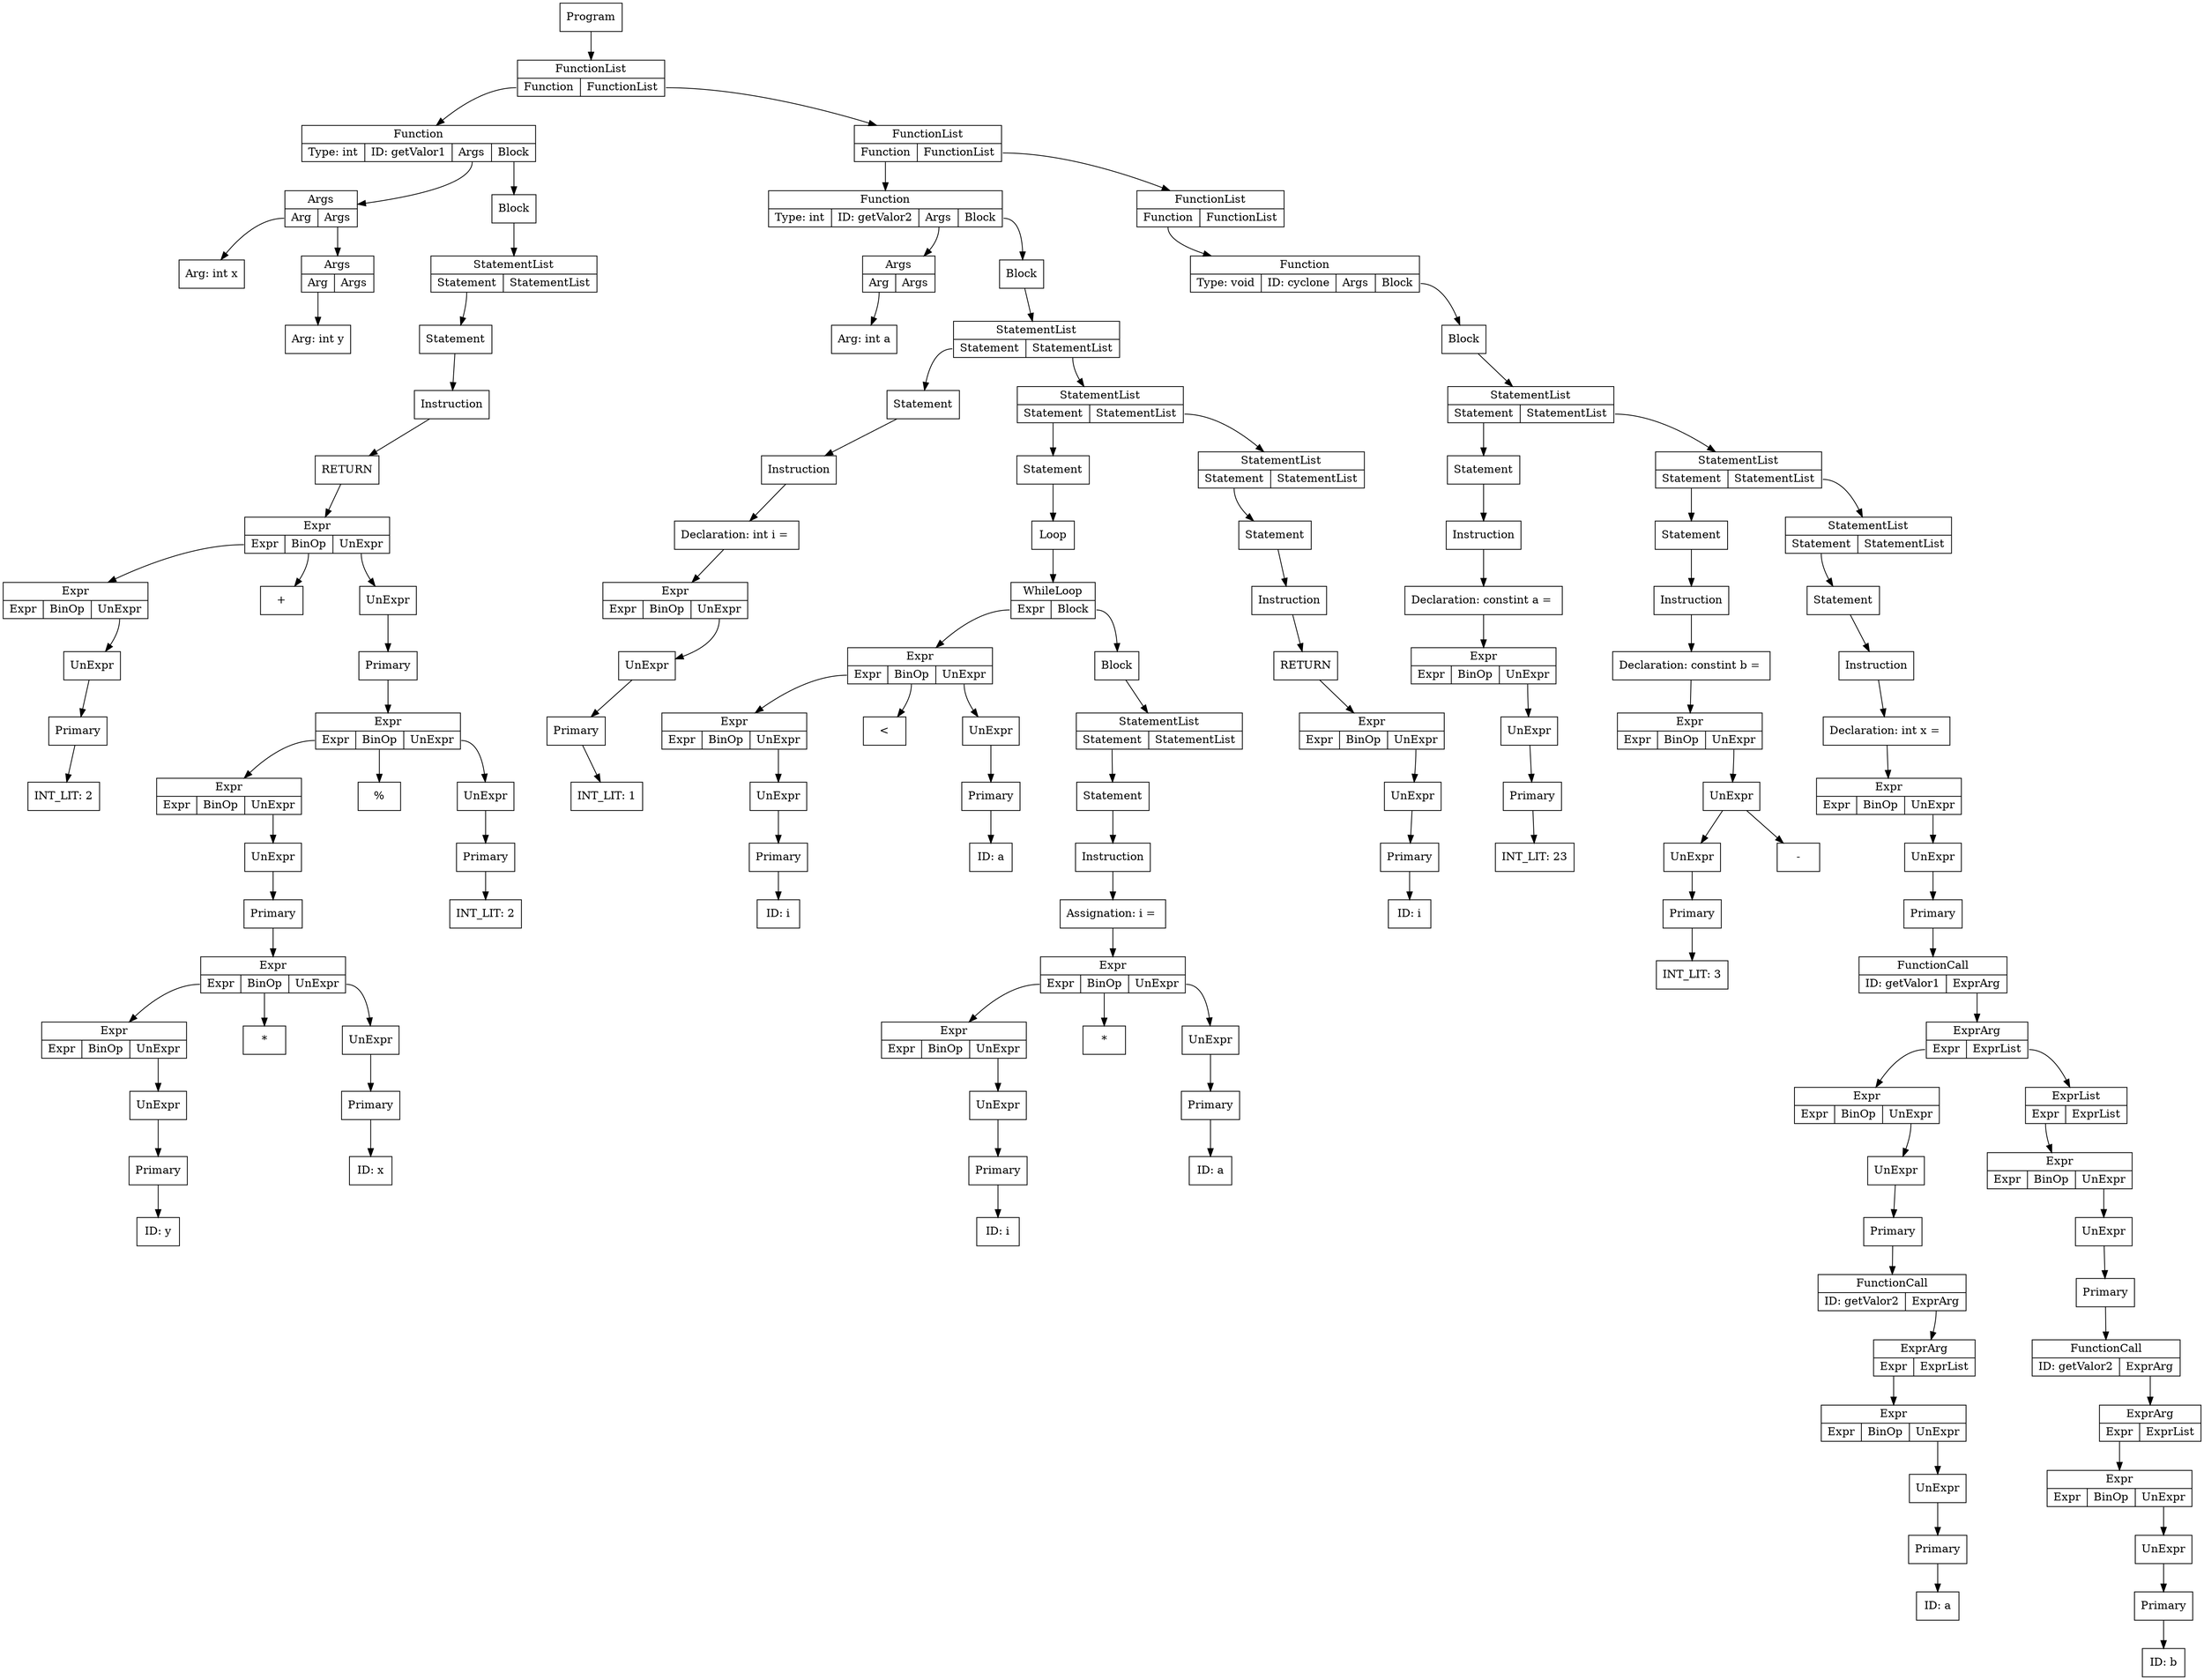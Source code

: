 digraph ccTree {
graph[nodesep="1"]
	node [shape=box]
	node [shape=box]
	n369 [label = "Arg: int x"]
	n370 [label = "Arg: int y"]
	n371 [label = "{Args | {<a>Arg | <as> Args}}", shape="record"]
	n371:a-> n370
	n372 [label = "{Args | {<a>Arg | <as> Args}}", shape="record"]
	n372:a-> n369
	n372:as-> n371
	n373 [label = "Primary"]
	n374 [label = "INT_LIT: 2"]
	n373-> n374
	n375 [label = "UnExpr"]
	n375-> n373
	n376 [label = "{Expr | {<e>Expr | <bo>BinOp | <ue>UnExpr}}", shape="record"]
	n376:ue-> n375
	n377 [label = "Primary"]
	n378 [label = "ID: y"]
	n377-> n378
	n379 [label = "UnExpr"]
	n379-> n377
	n380 [label = "{Expr | {<e>Expr | <bo>BinOp | <ue>UnExpr}}", shape="record"]
	n380:ue-> n379
	n381 [label = "Primary"]
	n382 [label = "ID: x"]
	n381-> n382
	n383 [label = "UnExpr"]
	n383-> n381
	n384 [label = "{Expr | {<e>Expr | <bo>BinOp | <ue>UnExpr}}", shape="record"]
	n384:e-> n380
	n385 [label = "*"]
	n384:bo-> n385
	n384:ue-> n383
	n386 [label = "Primary"]
	n386-> n384
	n387 [label = "UnExpr"]
	n387-> n386
	n388 [label = "{Expr | {<e>Expr | <bo>BinOp | <ue>UnExpr}}", shape="record"]
	n388:ue-> n387
	n389 [label = "Primary"]
	n390 [label = "INT_LIT: 2"]
	n389-> n390
	n391 [label = "UnExpr"]
	n391-> n389
	n392 [label = "{Expr | {<e>Expr | <bo>BinOp | <ue>UnExpr}}", shape="record"]
	n392:e-> n388
	n393 [label = "%"]
	n392:bo-> n393
	n392:ue-> n391
	n394 [label = "Primary"]
	n394-> n392
	n395 [label = "UnExpr"]
	n395-> n394
	n396 [label = "{Expr | {<e>Expr | <bo>BinOp | <ue>UnExpr}}", shape="record"]
	n396:e-> n376
	n397 [label = "+"]
	n396:bo-> n397
	n396:ue-> n395
	n398 [label = "Instruction"]
	n399 [label = "RETURN"]
	n398-> n399
	n399-> n396
	n400 [label = "Statement"]
	n400-> n398
	n401 [label = "{StatementList | {<s>Statement | <sl>StatementList}}", shape="record"]
	n401:s-> n400
	n402 [label = "Block"]
	n402-> n401
	n403 [label = "{Function | {Type: int | ID: getValor1 | <a>Args | <b>Block}}", shape="record"]
	n403:a-> n372
	n403:b-> n402
	n404 [label = "Arg: int a"]
	n405 [label = "{Args | {<a>Arg | <as> Args}}", shape="record"]
	n405:a-> n404
	n406 [label = "Primary"]
	n407 [label = "INT_LIT: 1"]
	n406-> n407
	n408 [label = "UnExpr"]
	n408-> n406
	n409 [label = "{Expr | {<e>Expr | <bo>BinOp | <ue>UnExpr}}", shape="record"]
	n409:ue-> n408
	n410 [label = "Declaration: int i = "]
	n410-> n409
	n411 [label = "Instruction"]
	n411-> n410
	n412 [label = "Statement"]
	n412-> n411
	n413 [label = "Primary"]
	n414 [label = "ID: i"]
	n413-> n414
	n415 [label = "UnExpr"]
	n415-> n413
	n416 [label = "{Expr | {<e>Expr | <bo>BinOp | <ue>UnExpr}}", shape="record"]
	n416:ue-> n415
	n417 [label = "Primary"]
	n418 [label = "ID: a"]
	n417-> n418
	n419 [label = "UnExpr"]
	n419-> n417
	n420 [label = "{Expr | {<e>Expr | <bo>BinOp | <ue>UnExpr}}", shape="record"]
	n420:e-> n416
	n421 [label = "<"]
	n420:bo-> n421
	n420:ue-> n419
	n422 [label = "Primary"]
	n423 [label = "ID: i"]
	n422-> n423
	n424 [label = "UnExpr"]
	n424-> n422
	n425 [label = "{Expr | {<e>Expr | <bo>BinOp | <ue>UnExpr}}", shape="record"]
	n425:ue-> n424
	n426 [label = "Primary"]
	n427 [label = "ID: a"]
	n426-> n427
	n428 [label = "UnExpr"]
	n428-> n426
	n429 [label = "{Expr | {<e>Expr | <bo>BinOp | <ue>UnExpr}}", shape="record"]
	n429:e-> n425
	n430 [label = "*"]
	n429:bo-> n430
	n429:ue-> n428
	n431 [label = "Assignation: i = "]
	n431-> n429
	n432 [label = "Instruction"]
	n432-> n431
	n433 [label = "Statement"]
	n433-> n432
	n434 [label = "{StatementList | {<s>Statement | <sl>StatementList}}", shape="record"]
	n434:s-> n433
	n435 [label = "Block"]
	n435-> n434
	n436 [label = "{WhileLoop | {<e>Expr | <b>Block}}", shape="record"]
	n436:e-> n420
	n436:b-> n435
	n437 [label = "Loop"]
	n437-> n436
	n438 [label = "Statement"]
	n438-> n437
	n439 [label = "Primary"]
	n440 [label = "ID: i"]
	n439-> n440
	n441 [label = "UnExpr"]
	n441-> n439
	n442 [label = "{Expr | {<e>Expr | <bo>BinOp | <ue>UnExpr}}", shape="record"]
	n442:ue-> n441
	n443 [label = "Instruction"]
	n444 [label = "RETURN"]
	n443-> n444
	n444-> n442
	n445 [label = "Statement"]
	n445-> n443
	n446 [label = "{StatementList | {<s>Statement | <sl>StatementList}}", shape="record"]
	n446:s-> n445
	n447 [label = "{StatementList | {<s>Statement | <sl>StatementList}}", shape="record"]
	n447:s-> n438
	n447:sl-> n446
	n448 [label = "{StatementList | {<s>Statement | <sl>StatementList}}", shape="record"]
	n448:s-> n412
	n448:sl-> n447
	n449 [label = "Block"]
	n449-> n448
	n450 [label = "{Function | {Type: int | ID: getValor2 | <a>Args | <b>Block}}", shape="record"]
	n450:a-> n405
	n450:b-> n449
	n451 [label = "Primary"]
	n452 [label = "INT_LIT: 23"]
	n451-> n452
	n453 [label = "UnExpr"]
	n453-> n451
	n454 [label = "{Expr | {<e>Expr | <bo>BinOp | <ue>UnExpr}}", shape="record"]
	n454:ue-> n453
	n455 [label = "Declaration: constint a = "]
	n455-> n454
	n456 [label = "Instruction"]
	n456-> n455
	n457 [label = "Statement"]
	n457-> n456
	n458 [label = "Primary"]
	n459 [label = "INT_LIT: 3"]
	n458-> n459
	n460 [label = "UnExpr"]
	n460-> n458
	n461 [label = "UnExpr"]
	n462 [label = "-"]
	n461-> n462
	n461-> n460
	n463 [label = "{Expr | {<e>Expr | <bo>BinOp | <ue>UnExpr}}", shape="record"]
	n463:ue-> n461
	n464 [label = "Declaration: constint b = "]
	n464-> n463
	n465 [label = "Instruction"]
	n465-> n464
	n466 [label = "Statement"]
	n466-> n465
	n467 [label = "Primary"]
	n468 [label = "ID: a"]
	n467-> n468
	n469 [label = "UnExpr"]
	n469-> n467
	n470 [label = "{Expr | {<e>Expr | <bo>BinOp | <ue>UnExpr}}", shape="record"]
	n470:ue-> n469
	n471 [label = "{ExprArg | {<e>Expr | <el>ExprList}}", shape="record"]
	n471:e-> n470
	n472 [label = "{FunctionCall | { ID: getValor2 | <e>ExprArg}}", shape="record"]
	n472:e-> n471
	n473 [label = "Primary"]
	n473-> n472
	n474 [label = "UnExpr"]
	n474-> n473
	n475 [label = "{Expr | {<e>Expr | <bo>BinOp | <ue>UnExpr}}", shape="record"]
	n475:ue-> n474
	n476 [label = "Primary"]
	n477 [label = "ID: b"]
	n476-> n477
	n478 [label = "UnExpr"]
	n478-> n476
	n479 [label = "{Expr | {<e>Expr | <bo>BinOp | <ue>UnExpr}}", shape="record"]
	n479:ue-> n478
	n480 [label = "{ExprArg | {<e>Expr | <el>ExprList}}", shape="record"]
	n480:e-> n479
	n481 [label = "{FunctionCall | { ID: getValor2 | <e>ExprArg}}", shape="record"]
	n481:e-> n480
	n482 [label = "Primary"]
	n482-> n481
	n483 [label = "UnExpr"]
	n483-> n482
	n484 [label = "{Expr | {<e>Expr | <bo>BinOp | <ue>UnExpr}}", shape="record"]
	n484:ue-> n483
	n485 [label = "{ExprList |{<e>Expr | <el>ExprList}}", shape="record"]
	n485:e-> n484
	n486 [label = "{ExprArg | {<e>Expr | <el>ExprList}}", shape="record"]
	n486:e-> n475
	n486:el-> n485
	n487 [label = "{FunctionCall | { ID: getValor1 | <e>ExprArg}}", shape="record"]
	n487:e-> n486
	n488 [label = "Primary"]
	n488-> n487
	n489 [label = "UnExpr"]
	n489-> n488
	n490 [label = "{Expr | {<e>Expr | <bo>BinOp | <ue>UnExpr}}", shape="record"]
	n490:ue-> n489
	n491 [label = "Declaration: int x = "]
	n491-> n490
	n492 [label = "Instruction"]
	n492-> n491
	n493 [label = "Statement"]
	n493-> n492
	n494 [label = "{StatementList | {<s>Statement | <sl>StatementList}}", shape="record"]
	n494:s-> n493
	n495 [label = "{StatementList | {<s>Statement | <sl>StatementList}}", shape="record"]
	n495:s-> n466
	n495:sl-> n494
	n496 [label = "{StatementList | {<s>Statement | <sl>StatementList}}", shape="record"]
	n496:s-> n457
	n496:sl-> n495
	n497 [label = "Block"]
	n497-> n496
	n498 [label = "{Function | {Type: void | ID: cyclone | <a>Args | <b>Block}}", shape="record"]
	n498:b-> n497
	n499 [label = "{FunctionList | {<f> Function | <fl> FunctionList}}", shape="record"]
	n499:f-> n498
	n500 [label = "{FunctionList | {<f> Function | <fl> FunctionList}}", shape="record"]
	n500:f-> n450
	n500:fl-> n499
	n501 [label = "{FunctionList | {<f> Function | <fl> FunctionList}}", shape="record"]
	n501:f-> n403
	n501:fl-> n500
	n502 [label = "Program"]
	n502-> n501
}